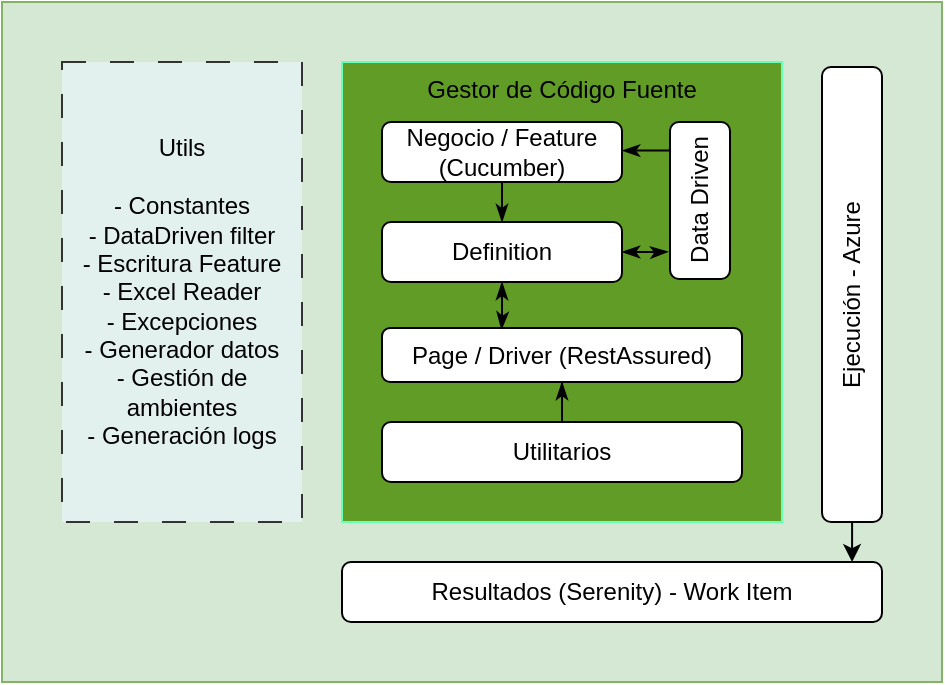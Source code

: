 <mxfile version="22.0.2" type="device">
  <diagram name="Página-1" id="QdMVtgqyilFqjrBT13qO">
    <mxGraphModel dx="1036" dy="614" grid="1" gridSize="10" guides="1" tooltips="1" connect="1" arrows="1" fold="1" page="1" pageScale="1" pageWidth="827" pageHeight="1169" math="0" shadow="0">
      <root>
        <mxCell id="0" />
        <mxCell id="1" parent="0" />
        <mxCell id="A3E7QDSKzzV11ftnXnWG-1" value="" style="rounded=0;whiteSpace=wrap;html=1;fillColor=#d5e8d4;strokeColor=#82b366;" parent="1" vertex="1">
          <mxGeometry x="130" y="20" width="470" height="340" as="geometry" />
        </mxCell>
        <mxCell id="praxyIq5cIQ2sQXhG71v-5" value="" style="rounded=0;whiteSpace=wrap;html=1;fillColor=#619c26;strokeColor=#66FFB3;" parent="1" vertex="1">
          <mxGeometry x="300" y="50" width="220" height="230" as="geometry" />
        </mxCell>
        <mxCell id="praxyIq5cIQ2sQXhG71v-6" value="" style="edgeStyle=orthogonalEdgeStyle;rounded=0;orthogonalLoop=1;jettySize=auto;html=1;endArrow=classicThin;endFill=1;" parent="1" source="praxyIq5cIQ2sQXhG71v-1" target="praxyIq5cIQ2sQXhG71v-2" edge="1">
          <mxGeometry relative="1" as="geometry">
            <Array as="points">
              <mxPoint x="380" y="120" />
              <mxPoint x="380" y="120" />
            </Array>
          </mxGeometry>
        </mxCell>
        <mxCell id="praxyIq5cIQ2sQXhG71v-1" value="Negocio / Feature&lt;br&gt;(Cucumber)" style="rounded=1;whiteSpace=wrap;html=1;" parent="1" vertex="1">
          <mxGeometry x="320" y="80" width="120" height="30" as="geometry" />
        </mxCell>
        <mxCell id="praxyIq5cIQ2sQXhG71v-7" value="" style="rounded=0;orthogonalLoop=1;jettySize=auto;html=1;entryX=0.332;entryY=0.031;entryDx=0;entryDy=0;entryPerimeter=0;startArrow=classicThin;startFill=1;endArrow=classicThin;endFill=1;" parent="1" source="praxyIq5cIQ2sQXhG71v-2" target="praxyIq5cIQ2sQXhG71v-4" edge="1">
          <mxGeometry relative="1" as="geometry">
            <Array as="points">
              <mxPoint x="380" y="170" />
              <mxPoint x="380" y="180" />
            </Array>
          </mxGeometry>
        </mxCell>
        <mxCell id="praxyIq5cIQ2sQXhG71v-8" value="" style="edgeStyle=orthogonalEdgeStyle;rounded=0;orthogonalLoop=1;jettySize=auto;html=1;entryX=0.174;entryY=-0.029;entryDx=0;entryDy=0;startArrow=classicThin;startFill=1;entryPerimeter=0;endArrow=classicThin;endFill=1;" parent="1" source="praxyIq5cIQ2sQXhG71v-2" target="praxyIq5cIQ2sQXhG71v-3" edge="1">
          <mxGeometry relative="1" as="geometry">
            <Array as="points">
              <mxPoint x="460" y="145" />
              <mxPoint x="460" y="145" />
            </Array>
          </mxGeometry>
        </mxCell>
        <mxCell id="praxyIq5cIQ2sQXhG71v-2" value="Definition" style="rounded=1;whiteSpace=wrap;html=1;" parent="1" vertex="1">
          <mxGeometry x="320" y="130" width="120" height="30" as="geometry" />
        </mxCell>
        <mxCell id="praxyIq5cIQ2sQXhG71v-9" value="" style="edgeStyle=orthogonalEdgeStyle;rounded=0;orthogonalLoop=1;jettySize=auto;html=1;exitX=0.835;exitY=-0.019;exitDx=0;exitDy=0;exitPerimeter=0;entryX=1;entryY=0.477;entryDx=0;entryDy=0;entryPerimeter=0;endArrow=classicThin;endFill=1;" parent="1" source="praxyIq5cIQ2sQXhG71v-3" target="praxyIq5cIQ2sQXhG71v-1" edge="1">
          <mxGeometry relative="1" as="geometry">
            <Array as="points">
              <mxPoint x="470" y="94" />
            </Array>
          </mxGeometry>
        </mxCell>
        <mxCell id="praxyIq5cIQ2sQXhG71v-3" value="Data Driven" style="rounded=1;whiteSpace=wrap;html=1;rotation=-90;" parent="1" vertex="1">
          <mxGeometry x="439.75" y="104.25" width="78.5" height="30" as="geometry" />
        </mxCell>
        <mxCell id="praxyIq5cIQ2sQXhG71v-4" value="Page / Driver (RestAssured)" style="rounded=1;whiteSpace=wrap;html=1;" parent="1" vertex="1">
          <mxGeometry x="320" y="183" width="180" height="27" as="geometry" />
        </mxCell>
        <mxCell id="praxyIq5cIQ2sQXhG71v-10" value="Gestor de Código Fuente" style="text;html=1;strokeColor=none;fillColor=none;align=center;verticalAlign=middle;whiteSpace=wrap;rounded=0;" parent="1" vertex="1">
          <mxGeometry x="330" y="54" width="160" height="20" as="geometry" />
        </mxCell>
        <mxCell id="praxyIq5cIQ2sQXhG71v-18" value="" style="edgeStyle=orthogonalEdgeStyle;rounded=0;orthogonalLoop=1;jettySize=auto;html=1;entryX=0.946;entryY=0.027;entryDx=0;entryDy=0;entryPerimeter=0;" parent="1" source="praxyIq5cIQ2sQXhG71v-12" target="praxyIq5cIQ2sQXhG71v-17" edge="1">
          <mxGeometry relative="1" as="geometry" />
        </mxCell>
        <mxCell id="praxyIq5cIQ2sQXhG71v-12" value="Ejecución - Azure" style="rounded=1;whiteSpace=wrap;html=1;rotation=-90;" parent="1" vertex="1">
          <mxGeometry x="441.25" y="151.25" width="227.5" height="30" as="geometry" />
        </mxCell>
        <mxCell id="praxyIq5cIQ2sQXhG71v-15" value="" style="edgeStyle=orthogonalEdgeStyle;rounded=0;orthogonalLoop=1;jettySize=auto;html=1;endArrow=classicThin;endFill=1;" parent="1" source="praxyIq5cIQ2sQXhG71v-14" target="praxyIq5cIQ2sQXhG71v-4" edge="1">
          <mxGeometry relative="1" as="geometry" />
        </mxCell>
        <mxCell id="praxyIq5cIQ2sQXhG71v-14" value="Utilitarios" style="rounded=1;whiteSpace=wrap;html=1;" parent="1" vertex="1">
          <mxGeometry x="320" y="230" width="180" height="30" as="geometry" />
        </mxCell>
        <mxCell id="praxyIq5cIQ2sQXhG71v-16" value="Utils&lt;br&gt;&lt;br&gt;- Constantes&lt;br&gt;- DataDriven filter&lt;br&gt;- Escritura Feature&lt;br&gt;- Excel Reader&lt;br&gt;- Excepciones&lt;br&gt;- Generador datos&lt;br&gt;- Gestión de ambientes&lt;br&gt;- Generación logs" style="rounded=0;whiteSpace=wrap;html=1;fillColor=#E2F0EE;strokeColor=#333333;dashed=1;dashPattern=12 12;" parent="1" vertex="1">
          <mxGeometry x="160" y="50" width="120" height="230" as="geometry" />
        </mxCell>
        <mxCell id="praxyIq5cIQ2sQXhG71v-17" value="Resultados (Serenity) - Work Item" style="rounded=1;whiteSpace=wrap;html=1;" parent="1" vertex="1">
          <mxGeometry x="300" y="300" width="270" height="30" as="geometry" />
        </mxCell>
      </root>
    </mxGraphModel>
  </diagram>
</mxfile>
